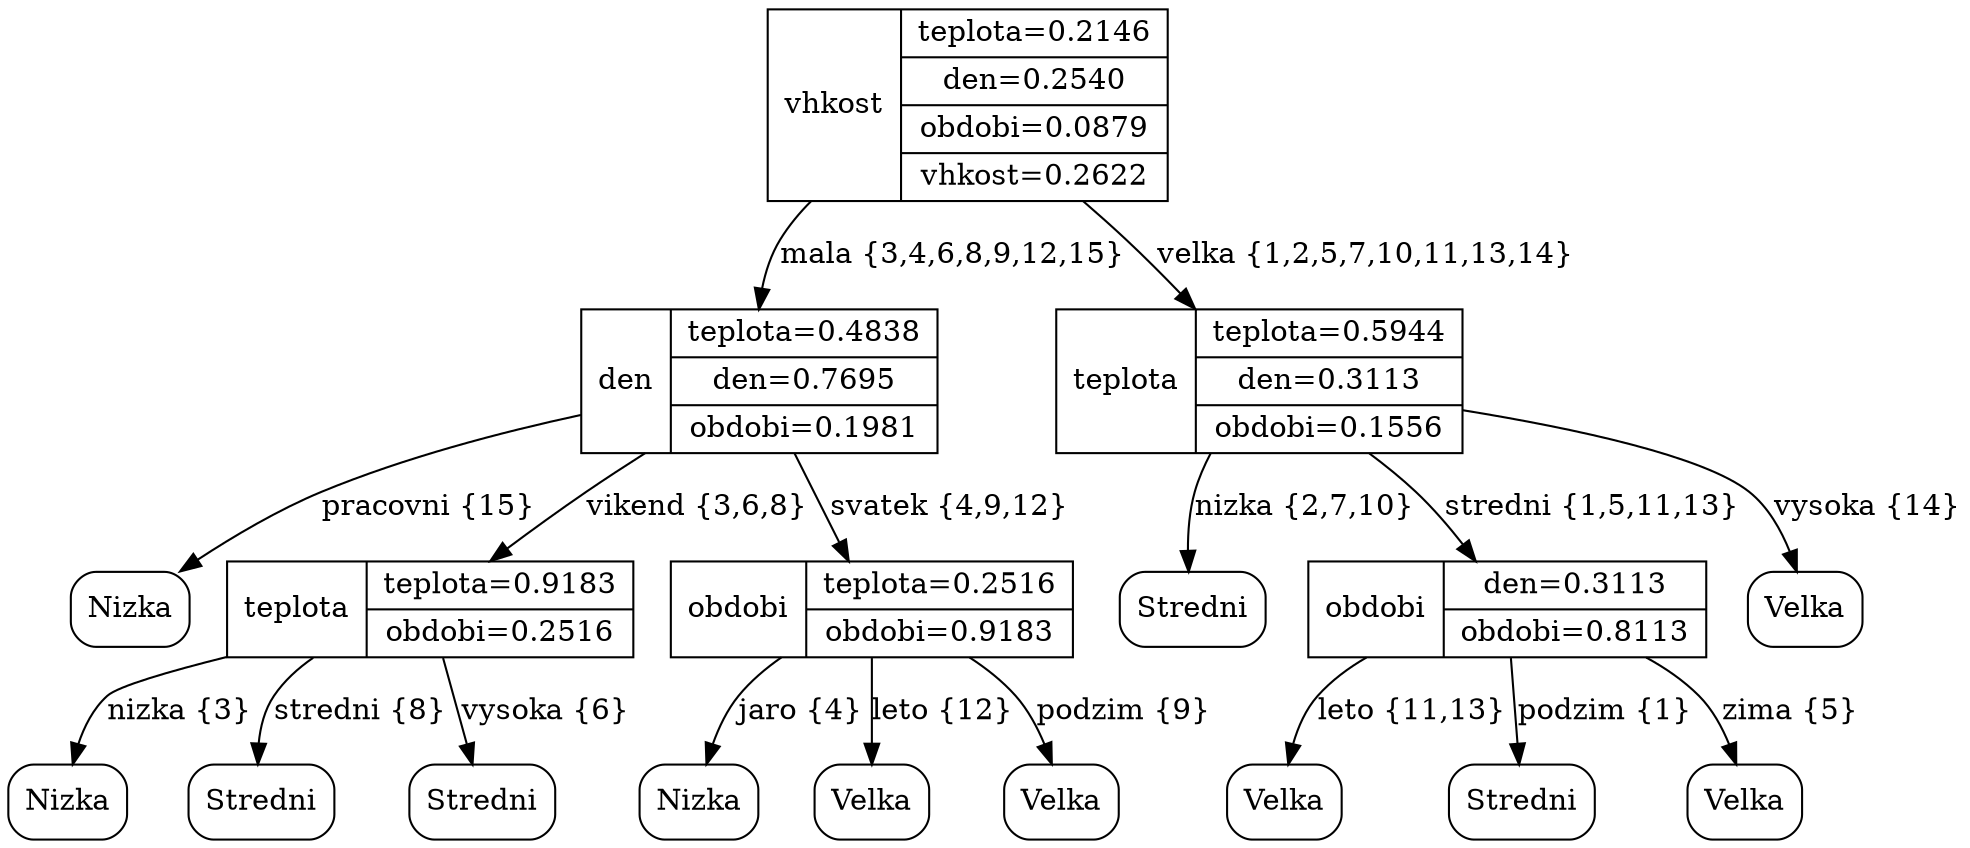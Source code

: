 digraph {
    vhkost1 [shape=record, label="vhkost|{teplota=0.2146|den=0.2540|obdobi=0.0879|vhkost=0.2622}"]
    vhkost1 -> den2 [label="mala {3,4,6,8,9,12,15}"]
    den2 [shape=record, label="den|{teplota=0.4838|den=0.7695|obdobi=0.1981}"]
    den2 -> Nizka3 [label="pracovni {15}"]
    Nizka3 [shape=box, style=rounded, label="Nizka"]
    den2 -> teplota4 [label="vikend {3,6,8}"]
    teplota4 [shape=record, label="teplota|{teplota=0.9183|obdobi=0.2516}"]
    teplota4 -> Nizka5 [label="nizka {3}"]
    Nizka5 [shape=box, style=rounded, label="Nizka"]
    teplota4 -> Stredni6 [label="stredni {8}"]
    Stredni6 [shape=box, style=rounded, label="Stredni"]
    teplota4 -> Stredni7 [label="vysoka {6}"]
    Stredni7 [shape=box, style=rounded, label="Stredni"]
    den2 -> obdobi8 [label="svatek {4,9,12}"]
    obdobi8 [shape=record, label="obdobi|{teplota=0.2516|obdobi=0.9183}"]
    obdobi8 -> Nizka9 [label="jaro {4}"]
    Nizka9 [shape=box, style=rounded, label="Nizka"]
    obdobi8 -> Velka10 [label="leto {12}"]
    Velka10 [shape=box, style=rounded, label="Velka"]
    obdobi8 -> Velka11 [label="podzim {9}"]
    Velka11 [shape=box, style=rounded, label="Velka"]
    vhkost1 -> teplota12 [label="velka {1,2,5,7,10,11,13,14}"]
    teplota12 [shape=record, label="teplota|{teplota=0.5944|den=0.3113|obdobi=0.1556}"]
    teplota12 -> Stredni13 [label="nizka {2,7,10}"]
    Stredni13 [shape=box, style=rounded, label="Stredni"]
    teplota12 -> obdobi14 [label="stredni {1,5,11,13}"]
    obdobi14 [shape=record, label="obdobi|{den=0.3113|obdobi=0.8113}"]
    obdobi14 -> Velka15 [label="leto {11,13}"]
    Velka15 [shape=box, style=rounded, label="Velka"]
    obdobi14 -> Stredni16 [label="podzim {1}"]
    Stredni16 [shape=box, style=rounded, label="Stredni"]
    obdobi14 -> Velka17 [label="zima {5}"]
    Velka17 [shape=box, style=rounded, label="Velka"]
    teplota12 -> Velka18 [label="vysoka {14}"]
    Velka18 [shape=box, style=rounded, label="Velka"]
}
